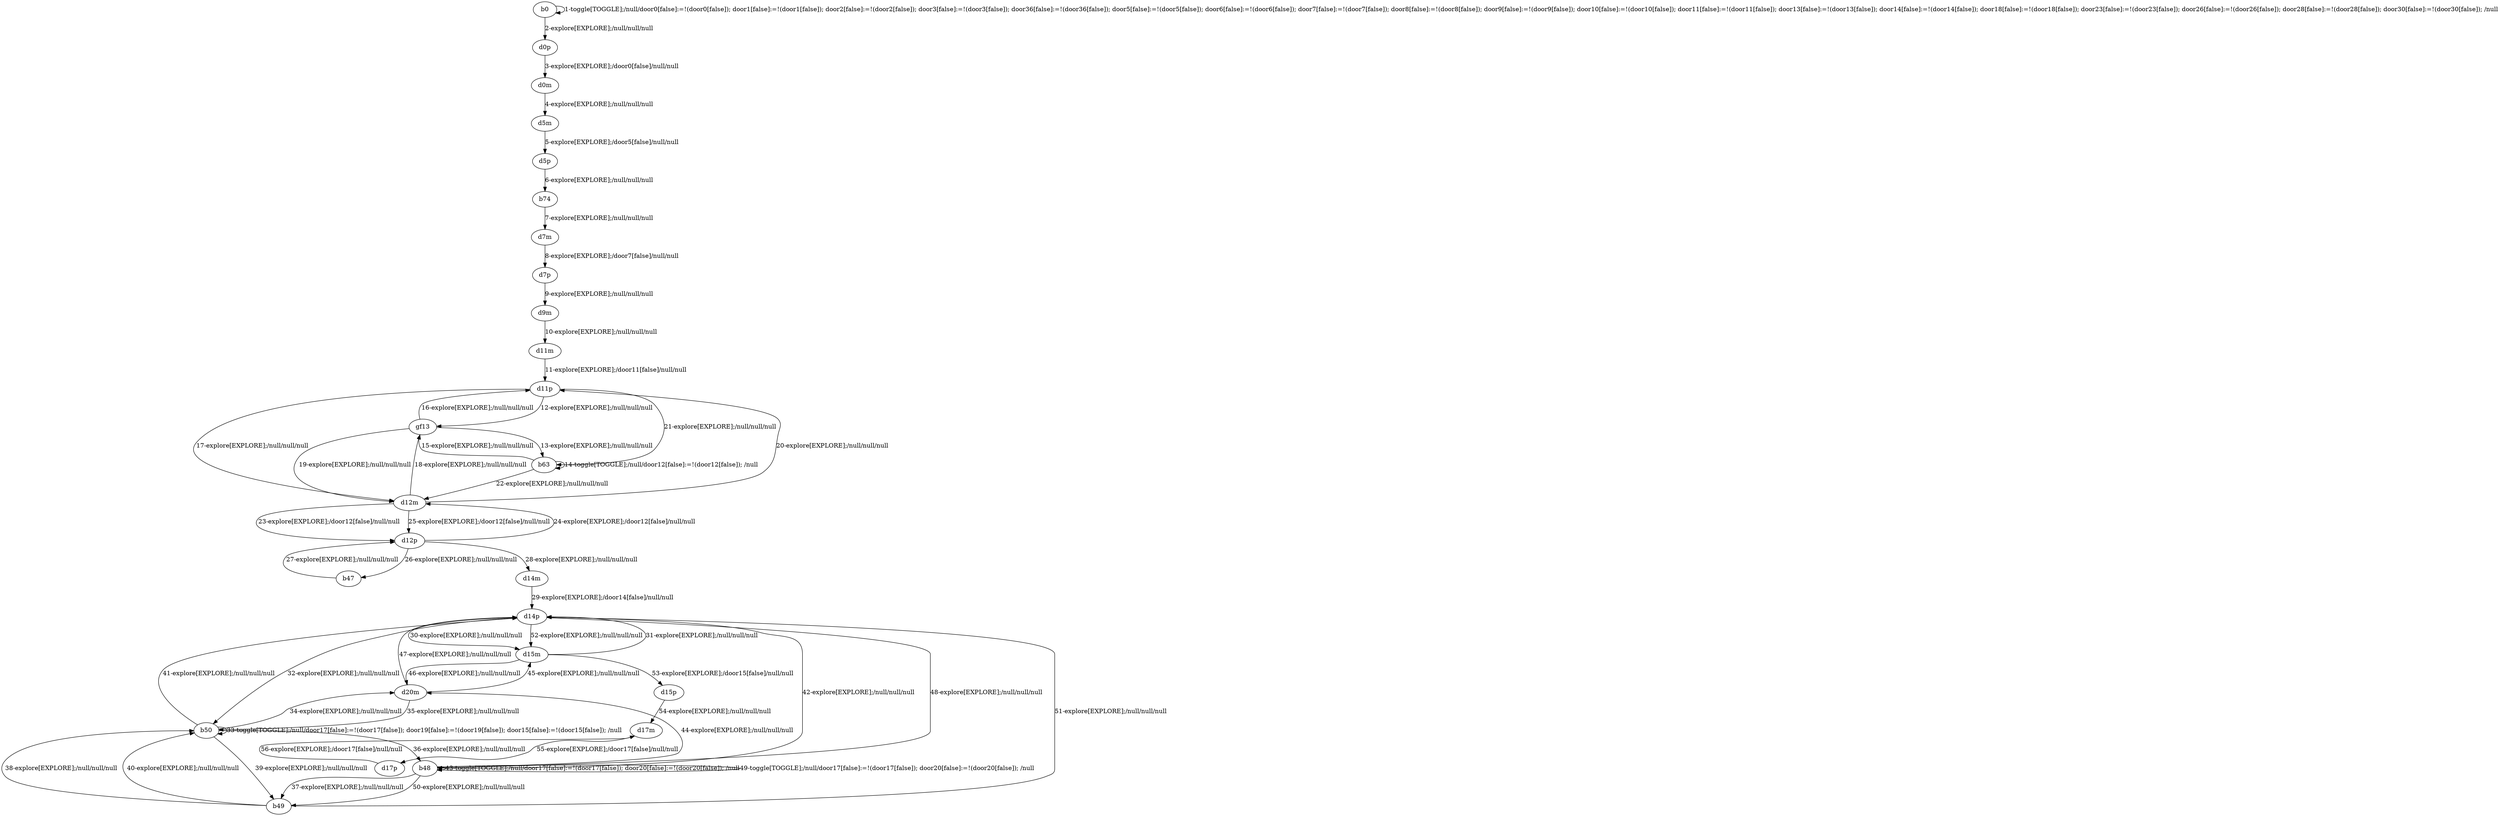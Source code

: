 # Total number of goals covered by this test: 5
# d17p --> d17m
# d15p --> d17m
# d17m --> d17p
# d15m --> d20m
# d20m --> d14p

digraph g {
"b0" -> "b0" [label = "1-toggle[TOGGLE];/null/door0[false]:=!(door0[false]); door1[false]:=!(door1[false]); door2[false]:=!(door2[false]); door3[false]:=!(door3[false]); door36[false]:=!(door36[false]); door5[false]:=!(door5[false]); door6[false]:=!(door6[false]); door7[false]:=!(door7[false]); door8[false]:=!(door8[false]); door9[false]:=!(door9[false]); door10[false]:=!(door10[false]); door11[false]:=!(door11[false]); door13[false]:=!(door13[false]); door14[false]:=!(door14[false]); door18[false]:=!(door18[false]); door23[false]:=!(door23[false]); door26[false]:=!(door26[false]); door28[false]:=!(door28[false]); door30[false]:=!(door30[false]); /null"];
"b0" -> "d0p" [label = "2-explore[EXPLORE];/null/null/null"];
"d0p" -> "d0m" [label = "3-explore[EXPLORE];/door0[false]/null/null"];
"d0m" -> "d5m" [label = "4-explore[EXPLORE];/null/null/null"];
"d5m" -> "d5p" [label = "5-explore[EXPLORE];/door5[false]/null/null"];
"d5p" -> "b74" [label = "6-explore[EXPLORE];/null/null/null"];
"b74" -> "d7m" [label = "7-explore[EXPLORE];/null/null/null"];
"d7m" -> "d7p" [label = "8-explore[EXPLORE];/door7[false]/null/null"];
"d7p" -> "d9m" [label = "9-explore[EXPLORE];/null/null/null"];
"d9m" -> "d11m" [label = "10-explore[EXPLORE];/null/null/null"];
"d11m" -> "d11p" [label = "11-explore[EXPLORE];/door11[false]/null/null"];
"d11p" -> "gf13" [label = "12-explore[EXPLORE];/null/null/null"];
"gf13" -> "b63" [label = "13-explore[EXPLORE];/null/null/null"];
"b63" -> "b63" [label = "14-toggle[TOGGLE];/null/door12[false]:=!(door12[false]); /null"];
"b63" -> "gf13" [label = "15-explore[EXPLORE];/null/null/null"];
"gf13" -> "d11p" [label = "16-explore[EXPLORE];/null/null/null"];
"d11p" -> "d12m" [label = "17-explore[EXPLORE];/null/null/null"];
"d12m" -> "gf13" [label = "18-explore[EXPLORE];/null/null/null"];
"gf13" -> "d12m" [label = "19-explore[EXPLORE];/null/null/null"];
"d12m" -> "d11p" [label = "20-explore[EXPLORE];/null/null/null"];
"d11p" -> "b63" [label = "21-explore[EXPLORE];/null/null/null"];
"b63" -> "d12m" [label = "22-explore[EXPLORE];/null/null/null"];
"d12m" -> "d12p" [label = "23-explore[EXPLORE];/door12[false]/null/null"];
"d12p" -> "d12m" [label = "24-explore[EXPLORE];/door12[false]/null/null"];
"d12m" -> "d12p" [label = "25-explore[EXPLORE];/door12[false]/null/null"];
"d12p" -> "b47" [label = "26-explore[EXPLORE];/null/null/null"];
"b47" -> "d12p" [label = "27-explore[EXPLORE];/null/null/null"];
"d12p" -> "d14m" [label = "28-explore[EXPLORE];/null/null/null"];
"d14m" -> "d14p" [label = "29-explore[EXPLORE];/door14[false]/null/null"];
"d14p" -> "d15m" [label = "30-explore[EXPLORE];/null/null/null"];
"d15m" -> "d14p" [label = "31-explore[EXPLORE];/null/null/null"];
"d14p" -> "b50" [label = "32-explore[EXPLORE];/null/null/null"];
"b50" -> "b50" [label = "33-toggle[TOGGLE];/null/door17[false]:=!(door17[false]); door19[false]:=!(door19[false]); door15[false]:=!(door15[false]); /null"];
"b50" -> "d20m" [label = "34-explore[EXPLORE];/null/null/null"];
"d20m" -> "b50" [label = "35-explore[EXPLORE];/null/null/null"];
"b50" -> "b48" [label = "36-explore[EXPLORE];/null/null/null"];
"b48" -> "b49" [label = "37-explore[EXPLORE];/null/null/null"];
"b49" -> "b50" [label = "38-explore[EXPLORE];/null/null/null"];
"b50" -> "b49" [label = "39-explore[EXPLORE];/null/null/null"];
"b49" -> "b50" [label = "40-explore[EXPLORE];/null/null/null"];
"b50" -> "d14p" [label = "41-explore[EXPLORE];/null/null/null"];
"d14p" -> "b48" [label = "42-explore[EXPLORE];/null/null/null"];
"b48" -> "b48" [label = "43-toggle[TOGGLE];/null/door17[false]:=!(door17[false]); door20[false]:=!(door20[false]); /null"];
"b48" -> "d20m" [label = "44-explore[EXPLORE];/null/null/null"];
"d20m" -> "d15m" [label = "45-explore[EXPLORE];/null/null/null"];
"d15m" -> "d20m" [label = "46-explore[EXPLORE];/null/null/null"];
"d20m" -> "d14p" [label = "47-explore[EXPLORE];/null/null/null"];
"d14p" -> "b48" [label = "48-explore[EXPLORE];/null/null/null"];
"b48" -> "b48" [label = "49-toggle[TOGGLE];/null/door17[false]:=!(door17[false]); door20[false]:=!(door20[false]); /null"];
"b48" -> "b49" [label = "50-explore[EXPLORE];/null/null/null"];
"b49" -> "d14p" [label = "51-explore[EXPLORE];/null/null/null"];
"d14p" -> "d15m" [label = "52-explore[EXPLORE];/null/null/null"];
"d15m" -> "d15p" [label = "53-explore[EXPLORE];/door15[false]/null/null"];
"d15p" -> "d17m" [label = "54-explore[EXPLORE];/null/null/null"];
"d17m" -> "d17p" [label = "55-explore[EXPLORE];/door17[false]/null/null"];
"d17p" -> "d17m" [label = "56-explore[EXPLORE];/door17[false]/null/null"];
}